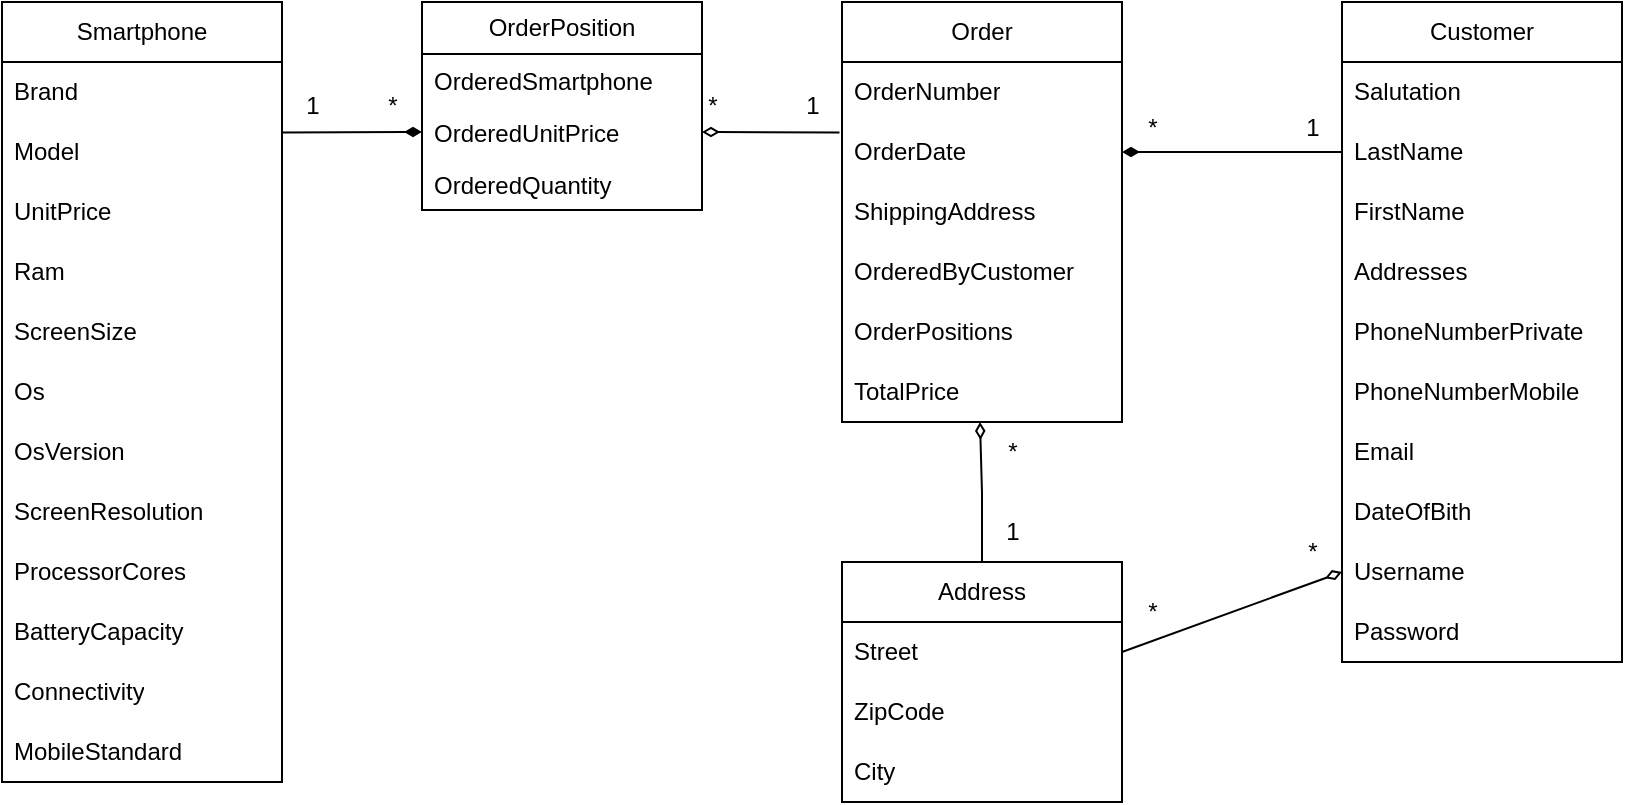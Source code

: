 <mxfile version="24.6.4" type="device">
  <diagram name="Seite-1" id="bTaLO5HzzBzzPwB8eVCH">
    <mxGraphModel dx="768" dy="522" grid="1" gridSize="10" guides="1" tooltips="1" connect="1" arrows="1" fold="1" page="1" pageScale="1" pageWidth="827" pageHeight="1169" math="0" shadow="0">
      <root>
        <mxCell id="0" />
        <mxCell id="1" parent="0" />
        <mxCell id="D6TUs74-gB_ZAFB9SrCy-1" value="Smartphone" style="swimlane;fontStyle=0;childLayout=stackLayout;horizontal=1;startSize=30;horizontalStack=0;resizeParent=1;resizeParentMax=0;resizeLast=0;collapsible=1;marginBottom=0;whiteSpace=wrap;html=1;" parent="1" vertex="1">
          <mxGeometry x="9" y="120" width="140" height="390" as="geometry" />
        </mxCell>
        <mxCell id="D6TUs74-gB_ZAFB9SrCy-2" value="Brand" style="text;strokeColor=none;fillColor=none;align=left;verticalAlign=middle;spacingLeft=4;spacingRight=4;overflow=hidden;points=[[0,0.5],[1,0.5]];portConstraint=eastwest;rotatable=0;whiteSpace=wrap;html=1;" parent="D6TUs74-gB_ZAFB9SrCy-1" vertex="1">
          <mxGeometry y="30" width="140" height="30" as="geometry" />
        </mxCell>
        <mxCell id="D6TUs74-gB_ZAFB9SrCy-3" value="Model" style="text;strokeColor=none;fillColor=none;align=left;verticalAlign=middle;spacingLeft=4;spacingRight=4;overflow=hidden;points=[[0,0.5],[1,0.5]];portConstraint=eastwest;rotatable=0;whiteSpace=wrap;html=1;" parent="D6TUs74-gB_ZAFB9SrCy-1" vertex="1">
          <mxGeometry y="60" width="140" height="30" as="geometry" />
        </mxCell>
        <mxCell id="D6TUs74-gB_ZAFB9SrCy-4" value="UnitPrice" style="text;strokeColor=none;fillColor=none;align=left;verticalAlign=middle;spacingLeft=4;spacingRight=4;overflow=hidden;points=[[0,0.5],[1,0.5]];portConstraint=eastwest;rotatable=0;whiteSpace=wrap;html=1;" parent="D6TUs74-gB_ZAFB9SrCy-1" vertex="1">
          <mxGeometry y="90" width="140" height="30" as="geometry" />
        </mxCell>
        <mxCell id="D6TUs74-gB_ZAFB9SrCy-5" value="Ram" style="text;strokeColor=none;fillColor=none;align=left;verticalAlign=middle;spacingLeft=4;spacingRight=4;overflow=hidden;points=[[0,0.5],[1,0.5]];portConstraint=eastwest;rotatable=0;whiteSpace=wrap;html=1;" parent="D6TUs74-gB_ZAFB9SrCy-1" vertex="1">
          <mxGeometry y="120" width="140" height="30" as="geometry" />
        </mxCell>
        <mxCell id="D6TUs74-gB_ZAFB9SrCy-31" value="ScreenSize" style="text;strokeColor=none;fillColor=none;align=left;verticalAlign=middle;spacingLeft=4;spacingRight=4;overflow=hidden;points=[[0,0.5],[1,0.5]];portConstraint=eastwest;rotatable=0;whiteSpace=wrap;html=1;" parent="D6TUs74-gB_ZAFB9SrCy-1" vertex="1">
          <mxGeometry y="150" width="140" height="30" as="geometry" />
        </mxCell>
        <mxCell id="D6TUs74-gB_ZAFB9SrCy-6" value="Os" style="text;strokeColor=none;fillColor=none;align=left;verticalAlign=middle;spacingLeft=4;spacingRight=4;overflow=hidden;points=[[0,0.5],[1,0.5]];portConstraint=eastwest;rotatable=0;whiteSpace=wrap;html=1;" parent="D6TUs74-gB_ZAFB9SrCy-1" vertex="1">
          <mxGeometry y="180" width="140" height="30" as="geometry" />
        </mxCell>
        <mxCell id="D6TUs74-gB_ZAFB9SrCy-7" value="OsVersion" style="text;strokeColor=none;fillColor=none;align=left;verticalAlign=middle;spacingLeft=4;spacingRight=4;overflow=hidden;points=[[0,0.5],[1,0.5]];portConstraint=eastwest;rotatable=0;whiteSpace=wrap;html=1;" parent="D6TUs74-gB_ZAFB9SrCy-1" vertex="1">
          <mxGeometry y="210" width="140" height="30" as="geometry" />
        </mxCell>
        <mxCell id="D6TUs74-gB_ZAFB9SrCy-9" value="ScreenResolution" style="text;strokeColor=none;fillColor=none;align=left;verticalAlign=middle;spacingLeft=4;spacingRight=4;overflow=hidden;points=[[0,0.5],[1,0.5]];portConstraint=eastwest;rotatable=0;whiteSpace=wrap;html=1;" parent="D6TUs74-gB_ZAFB9SrCy-1" vertex="1">
          <mxGeometry y="240" width="140" height="30" as="geometry" />
        </mxCell>
        <mxCell id="D6TUs74-gB_ZAFB9SrCy-10" value="ProcessorCores" style="text;strokeColor=none;fillColor=none;align=left;verticalAlign=middle;spacingLeft=4;spacingRight=4;overflow=hidden;points=[[0,0.5],[1,0.5]];portConstraint=eastwest;rotatable=0;whiteSpace=wrap;html=1;" parent="D6TUs74-gB_ZAFB9SrCy-1" vertex="1">
          <mxGeometry y="270" width="140" height="30" as="geometry" />
        </mxCell>
        <mxCell id="D6TUs74-gB_ZAFB9SrCy-11" value="BatteryCapacity" style="text;strokeColor=none;fillColor=none;align=left;verticalAlign=middle;spacingLeft=4;spacingRight=4;overflow=hidden;points=[[0,0.5],[1,0.5]];portConstraint=eastwest;rotatable=0;whiteSpace=wrap;html=1;" parent="D6TUs74-gB_ZAFB9SrCy-1" vertex="1">
          <mxGeometry y="300" width="140" height="30" as="geometry" />
        </mxCell>
        <mxCell id="D6TUs74-gB_ZAFB9SrCy-12" value="Connectivity" style="text;strokeColor=none;fillColor=none;align=left;verticalAlign=middle;spacingLeft=4;spacingRight=4;overflow=hidden;points=[[0,0.5],[1,0.5]];portConstraint=eastwest;rotatable=0;whiteSpace=wrap;html=1;" parent="D6TUs74-gB_ZAFB9SrCy-1" vertex="1">
          <mxGeometry y="330" width="140" height="30" as="geometry" />
        </mxCell>
        <mxCell id="D6TUs74-gB_ZAFB9SrCy-13" value="MobileStandard" style="text;strokeColor=none;fillColor=none;align=left;verticalAlign=middle;spacingLeft=4;spacingRight=4;overflow=hidden;points=[[0,0.5],[1,0.5]];portConstraint=eastwest;rotatable=0;whiteSpace=wrap;html=1;" parent="D6TUs74-gB_ZAFB9SrCy-1" vertex="1">
          <mxGeometry y="360" width="140" height="30" as="geometry" />
        </mxCell>
        <mxCell id="D6TUs74-gB_ZAFB9SrCy-14" value="Customer" style="swimlane;fontStyle=0;childLayout=stackLayout;horizontal=1;startSize=30;horizontalStack=0;resizeParent=1;resizeParentMax=0;resizeLast=0;collapsible=1;marginBottom=0;whiteSpace=wrap;html=1;" parent="1" vertex="1">
          <mxGeometry x="679" y="120" width="140" height="330" as="geometry" />
        </mxCell>
        <mxCell id="D6TUs74-gB_ZAFB9SrCy-15" value="Salutation&amp;nbsp;" style="text;strokeColor=none;fillColor=none;align=left;verticalAlign=middle;spacingLeft=4;spacingRight=4;overflow=hidden;points=[[0,0.5],[1,0.5]];portConstraint=eastwest;rotatable=0;whiteSpace=wrap;html=1;" parent="D6TUs74-gB_ZAFB9SrCy-14" vertex="1">
          <mxGeometry y="30" width="140" height="30" as="geometry" />
        </mxCell>
        <mxCell id="D6TUs74-gB_ZAFB9SrCy-16" value="LastName" style="text;strokeColor=none;fillColor=none;align=left;verticalAlign=middle;spacingLeft=4;spacingRight=4;overflow=hidden;points=[[0,0.5],[1,0.5]];portConstraint=eastwest;rotatable=0;whiteSpace=wrap;html=1;" parent="D6TUs74-gB_ZAFB9SrCy-14" vertex="1">
          <mxGeometry y="60" width="140" height="30" as="geometry" />
        </mxCell>
        <mxCell id="D6TUs74-gB_ZAFB9SrCy-17" value="FirstName" style="text;strokeColor=none;fillColor=none;align=left;verticalAlign=middle;spacingLeft=4;spacingRight=4;overflow=hidden;points=[[0,0.5],[1,0.5]];portConstraint=eastwest;rotatable=0;whiteSpace=wrap;html=1;" parent="D6TUs74-gB_ZAFB9SrCy-14" vertex="1">
          <mxGeometry y="90" width="140" height="30" as="geometry" />
        </mxCell>
        <mxCell id="D6TUs74-gB_ZAFB9SrCy-18" value="Addresses" style="text;strokeColor=none;fillColor=none;align=left;verticalAlign=middle;spacingLeft=4;spacingRight=4;overflow=hidden;points=[[0,0.5],[1,0.5]];portConstraint=eastwest;rotatable=0;whiteSpace=wrap;html=1;" parent="D6TUs74-gB_ZAFB9SrCy-14" vertex="1">
          <mxGeometry y="120" width="140" height="30" as="geometry" />
        </mxCell>
        <mxCell id="D6TUs74-gB_ZAFB9SrCy-19" value="PhoneNumberPrivate" style="text;strokeColor=none;fillColor=none;align=left;verticalAlign=middle;spacingLeft=4;spacingRight=4;overflow=hidden;points=[[0,0.5],[1,0.5]];portConstraint=eastwest;rotatable=0;whiteSpace=wrap;html=1;" parent="D6TUs74-gB_ZAFB9SrCy-14" vertex="1">
          <mxGeometry y="150" width="140" height="30" as="geometry" />
        </mxCell>
        <mxCell id="D6TUs74-gB_ZAFB9SrCy-20" value="PhoneNumberMobile" style="text;strokeColor=none;fillColor=none;align=left;verticalAlign=middle;spacingLeft=4;spacingRight=4;overflow=hidden;points=[[0,0.5],[1,0.5]];portConstraint=eastwest;rotatable=0;whiteSpace=wrap;html=1;" parent="D6TUs74-gB_ZAFB9SrCy-14" vertex="1">
          <mxGeometry y="180" width="140" height="30" as="geometry" />
        </mxCell>
        <mxCell id="D6TUs74-gB_ZAFB9SrCy-21" value="Email" style="text;strokeColor=none;fillColor=none;align=left;verticalAlign=middle;spacingLeft=4;spacingRight=4;overflow=hidden;points=[[0,0.5],[1,0.5]];portConstraint=eastwest;rotatable=0;whiteSpace=wrap;html=1;" parent="D6TUs74-gB_ZAFB9SrCy-14" vertex="1">
          <mxGeometry y="210" width="140" height="30" as="geometry" />
        </mxCell>
        <mxCell id="D6TUs74-gB_ZAFB9SrCy-22" value="DateOfBith" style="text;strokeColor=none;fillColor=none;align=left;verticalAlign=middle;spacingLeft=4;spacingRight=4;overflow=hidden;points=[[0,0.5],[1,0.5]];portConstraint=eastwest;rotatable=0;whiteSpace=wrap;html=1;" parent="D6TUs74-gB_ZAFB9SrCy-14" vertex="1">
          <mxGeometry y="240" width="140" height="30" as="geometry" />
        </mxCell>
        <mxCell id="D6TUs74-gB_ZAFB9SrCy-23" value="Username" style="text;strokeColor=none;fillColor=none;align=left;verticalAlign=middle;spacingLeft=4;spacingRight=4;overflow=hidden;points=[[0,0.5],[1,0.5]];portConstraint=eastwest;rotatable=0;whiteSpace=wrap;html=1;" parent="D6TUs74-gB_ZAFB9SrCy-14" vertex="1">
          <mxGeometry y="270" width="140" height="30" as="geometry" />
        </mxCell>
        <mxCell id="D6TUs74-gB_ZAFB9SrCy-24" value="Password" style="text;strokeColor=none;fillColor=none;align=left;verticalAlign=middle;spacingLeft=4;spacingRight=4;overflow=hidden;points=[[0,0.5],[1,0.5]];portConstraint=eastwest;rotatable=0;whiteSpace=wrap;html=1;" parent="D6TUs74-gB_ZAFB9SrCy-14" vertex="1">
          <mxGeometry y="300" width="140" height="30" as="geometry" />
        </mxCell>
        <mxCell id="NL0awEtdog7tNzV0SNUi-10" style="rounded=0;orthogonalLoop=1;jettySize=auto;html=1;entryX=1;entryY=0.5;entryDx=0;entryDy=0;endArrow=diamondThin;endFill=0;exitX=-0.009;exitY=0.176;exitDx=0;exitDy=0;exitPerimeter=0;" edge="1" parent="1" source="D6TUs74-gB_ZAFB9SrCy-27" target="NL0awEtdog7tNzV0SNUi-7">
          <mxGeometry relative="1" as="geometry" />
        </mxCell>
        <mxCell id="D6TUs74-gB_ZAFB9SrCy-25" value="Order" style="swimlane;fontStyle=0;childLayout=stackLayout;horizontal=1;startSize=30;horizontalStack=0;resizeParent=1;resizeParentMax=0;resizeLast=0;collapsible=1;marginBottom=0;whiteSpace=wrap;html=1;" parent="1" vertex="1">
          <mxGeometry x="429" y="120" width="140" height="210" as="geometry" />
        </mxCell>
        <mxCell id="D6TUs74-gB_ZAFB9SrCy-26" value="OrderNumber" style="text;strokeColor=none;fillColor=none;align=left;verticalAlign=middle;spacingLeft=4;spacingRight=4;overflow=hidden;points=[[0,0.5],[1,0.5]];portConstraint=eastwest;rotatable=0;whiteSpace=wrap;html=1;" parent="D6TUs74-gB_ZAFB9SrCy-25" vertex="1">
          <mxGeometry y="30" width="140" height="30" as="geometry" />
        </mxCell>
        <mxCell id="D6TUs74-gB_ZAFB9SrCy-27" value="OrderDate" style="text;strokeColor=none;fillColor=none;align=left;verticalAlign=middle;spacingLeft=4;spacingRight=4;overflow=hidden;points=[[0,0.5],[1,0.5]];portConstraint=eastwest;rotatable=0;whiteSpace=wrap;html=1;" parent="D6TUs74-gB_ZAFB9SrCy-25" vertex="1">
          <mxGeometry y="60" width="140" height="30" as="geometry" />
        </mxCell>
        <mxCell id="NL0awEtdog7tNzV0SNUi-1" value="ShippingAddress" style="text;strokeColor=none;fillColor=none;align=left;verticalAlign=middle;spacingLeft=4;spacingRight=4;overflow=hidden;points=[[0,0.5],[1,0.5]];portConstraint=eastwest;rotatable=0;whiteSpace=wrap;html=1;" vertex="1" parent="D6TUs74-gB_ZAFB9SrCy-25">
          <mxGeometry y="90" width="140" height="30" as="geometry" />
        </mxCell>
        <mxCell id="D6TUs74-gB_ZAFB9SrCy-28" value="OrderedByCustomer" style="text;strokeColor=none;fillColor=none;align=left;verticalAlign=middle;spacingLeft=4;spacingRight=4;overflow=hidden;points=[[0,0.5],[1,0.5]];portConstraint=eastwest;rotatable=0;whiteSpace=wrap;html=1;" parent="D6TUs74-gB_ZAFB9SrCy-25" vertex="1">
          <mxGeometry y="120" width="140" height="30" as="geometry" />
        </mxCell>
        <mxCell id="D6TUs74-gB_ZAFB9SrCy-29" value="OrderPositions" style="text;strokeColor=none;fillColor=none;align=left;verticalAlign=middle;spacingLeft=4;spacingRight=4;overflow=hidden;points=[[0,0.5],[1,0.5]];portConstraint=eastwest;rotatable=0;whiteSpace=wrap;html=1;" parent="D6TUs74-gB_ZAFB9SrCy-25" vertex="1">
          <mxGeometry y="150" width="140" height="30" as="geometry" />
        </mxCell>
        <mxCell id="D6TUs74-gB_ZAFB9SrCy-30" value="TotalPrice" style="text;strokeColor=none;fillColor=none;align=left;verticalAlign=middle;spacingLeft=4;spacingRight=4;overflow=hidden;points=[[0,0.5],[1,0.5]];portConstraint=eastwest;rotatable=0;whiteSpace=wrap;html=1;" parent="D6TUs74-gB_ZAFB9SrCy-25" vertex="1">
          <mxGeometry y="180" width="140" height="30" as="geometry" />
        </mxCell>
        <mxCell id="D6TUs74-gB_ZAFB9SrCy-32" value="" style="endArrow=diamondThin;html=1;rounded=0;exitX=1.002;exitY=0.177;exitDx=0;exitDy=0;entryX=0;entryY=0.5;entryDx=0;entryDy=0;startArrow=none;startFill=0;endFill=1;exitPerimeter=0;" parent="1" source="D6TUs74-gB_ZAFB9SrCy-3" target="NL0awEtdog7tNzV0SNUi-7" edge="1">
          <mxGeometry width="50" height="50" relative="1" as="geometry">
            <mxPoint x="549" y="360" as="sourcePoint" />
            <mxPoint x="599" y="310" as="targetPoint" />
          </mxGeometry>
        </mxCell>
        <mxCell id="D6TUs74-gB_ZAFB9SrCy-33" value="*" style="text;html=1;align=center;verticalAlign=middle;resizable=0;points=[];autosize=1;strokeColor=none;fillColor=none;" parent="1" vertex="1">
          <mxGeometry x="189" y="157" width="30" height="30" as="geometry" />
        </mxCell>
        <mxCell id="D6TUs74-gB_ZAFB9SrCy-34" value="" style="endArrow=none;html=1;rounded=0;entryX=0;entryY=0.5;entryDx=0;entryDy=0;exitX=1;exitY=0.5;exitDx=0;exitDy=0;endFill=0;startArrow=diamondThin;startFill=1;" parent="1" source="D6TUs74-gB_ZAFB9SrCy-27" target="D6TUs74-gB_ZAFB9SrCy-16" edge="1">
          <mxGeometry width="50" height="50" relative="1" as="geometry">
            <mxPoint x="549" y="360" as="sourcePoint" />
            <mxPoint x="599" y="310" as="targetPoint" />
          </mxGeometry>
        </mxCell>
        <mxCell id="D6TUs74-gB_ZAFB9SrCy-35" value="1" style="text;html=1;align=center;verticalAlign=middle;resizable=0;points=[];autosize=1;strokeColor=none;fillColor=none;" parent="1" vertex="1">
          <mxGeometry x="649" y="168" width="30" height="30" as="geometry" />
        </mxCell>
        <mxCell id="NL0awEtdog7tNzV0SNUi-2" style="edgeStyle=orthogonalEdgeStyle;rounded=0;orthogonalLoop=1;jettySize=auto;html=1;endArrow=diamondThin;endFill=0;" edge="1" parent="1" source="D6TUs74-gB_ZAFB9SrCy-36">
          <mxGeometry relative="1" as="geometry">
            <mxPoint x="498" y="330" as="targetPoint" />
          </mxGeometry>
        </mxCell>
        <mxCell id="D6TUs74-gB_ZAFB9SrCy-36" value="Address" style="swimlane;fontStyle=0;childLayout=stackLayout;horizontal=1;startSize=30;horizontalStack=0;resizeParent=1;resizeParentMax=0;resizeLast=0;collapsible=1;marginBottom=0;whiteSpace=wrap;html=1;" parent="1" vertex="1">
          <mxGeometry x="429" y="400" width="140" height="120" as="geometry" />
        </mxCell>
        <mxCell id="D6TUs74-gB_ZAFB9SrCy-37" value="Street" style="text;strokeColor=none;fillColor=none;align=left;verticalAlign=middle;spacingLeft=4;spacingRight=4;overflow=hidden;points=[[0,0.5],[1,0.5]];portConstraint=eastwest;rotatable=0;whiteSpace=wrap;html=1;" parent="D6TUs74-gB_ZAFB9SrCy-36" vertex="1">
          <mxGeometry y="30" width="140" height="30" as="geometry" />
        </mxCell>
        <mxCell id="D6TUs74-gB_ZAFB9SrCy-38" value="ZipCode" style="text;strokeColor=none;fillColor=none;align=left;verticalAlign=middle;spacingLeft=4;spacingRight=4;overflow=hidden;points=[[0,0.5],[1,0.5]];portConstraint=eastwest;rotatable=0;whiteSpace=wrap;html=1;" parent="D6TUs74-gB_ZAFB9SrCy-36" vertex="1">
          <mxGeometry y="60" width="140" height="30" as="geometry" />
        </mxCell>
        <mxCell id="D6TUs74-gB_ZAFB9SrCy-39" value="City" style="text;strokeColor=none;fillColor=none;align=left;verticalAlign=middle;spacingLeft=4;spacingRight=4;overflow=hidden;points=[[0,0.5],[1,0.5]];portConstraint=eastwest;rotatable=0;whiteSpace=wrap;html=1;" parent="D6TUs74-gB_ZAFB9SrCy-36" vertex="1">
          <mxGeometry y="90" width="140" height="30" as="geometry" />
        </mxCell>
        <mxCell id="D6TUs74-gB_ZAFB9SrCy-54" value="" style="endArrow=diamondThin;html=1;rounded=0;entryX=0;entryY=0.5;entryDx=0;entryDy=0;exitX=1;exitY=0.5;exitDx=0;exitDy=0;endFill=0;" parent="1" source="D6TUs74-gB_ZAFB9SrCy-37" target="D6TUs74-gB_ZAFB9SrCy-23" edge="1">
          <mxGeometry width="50" height="50" relative="1" as="geometry">
            <mxPoint x="499" y="330" as="sourcePoint" />
            <mxPoint x="549" y="280" as="targetPoint" />
          </mxGeometry>
        </mxCell>
        <mxCell id="D6TUs74-gB_ZAFB9SrCy-55" value="*" style="text;html=1;align=center;verticalAlign=middle;resizable=0;points=[];autosize=1;strokeColor=none;fillColor=none;" parent="1" vertex="1">
          <mxGeometry x="649" y="380" width="30" height="30" as="geometry" />
        </mxCell>
        <mxCell id="D6TUs74-gB_ZAFB9SrCy-56" value="*" style="text;html=1;align=center;verticalAlign=middle;resizable=0;points=[];autosize=1;strokeColor=none;fillColor=none;" parent="1" vertex="1">
          <mxGeometry x="569" y="410" width="30" height="30" as="geometry" />
        </mxCell>
        <mxCell id="NL0awEtdog7tNzV0SNUi-3" value="1" style="text;html=1;align=center;verticalAlign=middle;resizable=0;points=[];autosize=1;strokeColor=none;fillColor=none;" vertex="1" parent="1">
          <mxGeometry x="499" y="370" width="30" height="30" as="geometry" />
        </mxCell>
        <mxCell id="NL0awEtdog7tNzV0SNUi-4" value="*" style="text;html=1;align=center;verticalAlign=middle;resizable=0;points=[];autosize=1;strokeColor=none;fillColor=none;" vertex="1" parent="1">
          <mxGeometry x="499" y="330" width="30" height="30" as="geometry" />
        </mxCell>
        <mxCell id="NL0awEtdog7tNzV0SNUi-5" value="OrderPosition" style="swimlane;fontStyle=0;childLayout=stackLayout;horizontal=1;startSize=26;fillColor=none;horizontalStack=0;resizeParent=1;resizeParentMax=0;resizeLast=0;collapsible=1;marginBottom=0;whiteSpace=wrap;html=1;" vertex="1" parent="1">
          <mxGeometry x="219" y="120" width="140" height="104" as="geometry" />
        </mxCell>
        <mxCell id="NL0awEtdog7tNzV0SNUi-6" value="OrderedSmartphone" style="text;strokeColor=none;fillColor=none;align=left;verticalAlign=top;spacingLeft=4;spacingRight=4;overflow=hidden;rotatable=0;points=[[0,0.5],[1,0.5]];portConstraint=eastwest;whiteSpace=wrap;html=1;" vertex="1" parent="NL0awEtdog7tNzV0SNUi-5">
          <mxGeometry y="26" width="140" height="26" as="geometry" />
        </mxCell>
        <mxCell id="NL0awEtdog7tNzV0SNUi-7" value="OrderedUnitPrice" style="text;strokeColor=none;fillColor=none;align=left;verticalAlign=top;spacingLeft=4;spacingRight=4;overflow=hidden;rotatable=0;points=[[0,0.5],[1,0.5]];portConstraint=eastwest;whiteSpace=wrap;html=1;" vertex="1" parent="NL0awEtdog7tNzV0SNUi-5">
          <mxGeometry y="52" width="140" height="26" as="geometry" />
        </mxCell>
        <mxCell id="NL0awEtdog7tNzV0SNUi-8" value="OrderedQuantity" style="text;strokeColor=none;fillColor=none;align=left;verticalAlign=top;spacingLeft=4;spacingRight=4;overflow=hidden;rotatable=0;points=[[0,0.5],[1,0.5]];portConstraint=eastwest;whiteSpace=wrap;html=1;" vertex="1" parent="NL0awEtdog7tNzV0SNUi-5">
          <mxGeometry y="78" width="140" height="26" as="geometry" />
        </mxCell>
        <mxCell id="NL0awEtdog7tNzV0SNUi-9" value="1" style="text;html=1;align=center;verticalAlign=middle;resizable=0;points=[];autosize=1;strokeColor=none;fillColor=none;" vertex="1" parent="1">
          <mxGeometry x="149" y="157" width="30" height="30" as="geometry" />
        </mxCell>
        <mxCell id="NL0awEtdog7tNzV0SNUi-11" value="*" style="text;html=1;align=center;verticalAlign=middle;resizable=0;points=[];autosize=1;strokeColor=none;fillColor=none;" vertex="1" parent="1">
          <mxGeometry x="349" y="157" width="30" height="30" as="geometry" />
        </mxCell>
        <mxCell id="NL0awEtdog7tNzV0SNUi-12" value="1" style="text;html=1;align=center;verticalAlign=middle;resizable=0;points=[];autosize=1;strokeColor=none;fillColor=none;" vertex="1" parent="1">
          <mxGeometry x="399" y="157" width="30" height="30" as="geometry" />
        </mxCell>
        <mxCell id="NL0awEtdog7tNzV0SNUi-13" value="*" style="text;html=1;align=center;verticalAlign=middle;resizable=0;points=[];autosize=1;strokeColor=none;fillColor=none;" vertex="1" parent="1">
          <mxGeometry x="569" y="168" width="30" height="30" as="geometry" />
        </mxCell>
      </root>
    </mxGraphModel>
  </diagram>
</mxfile>
